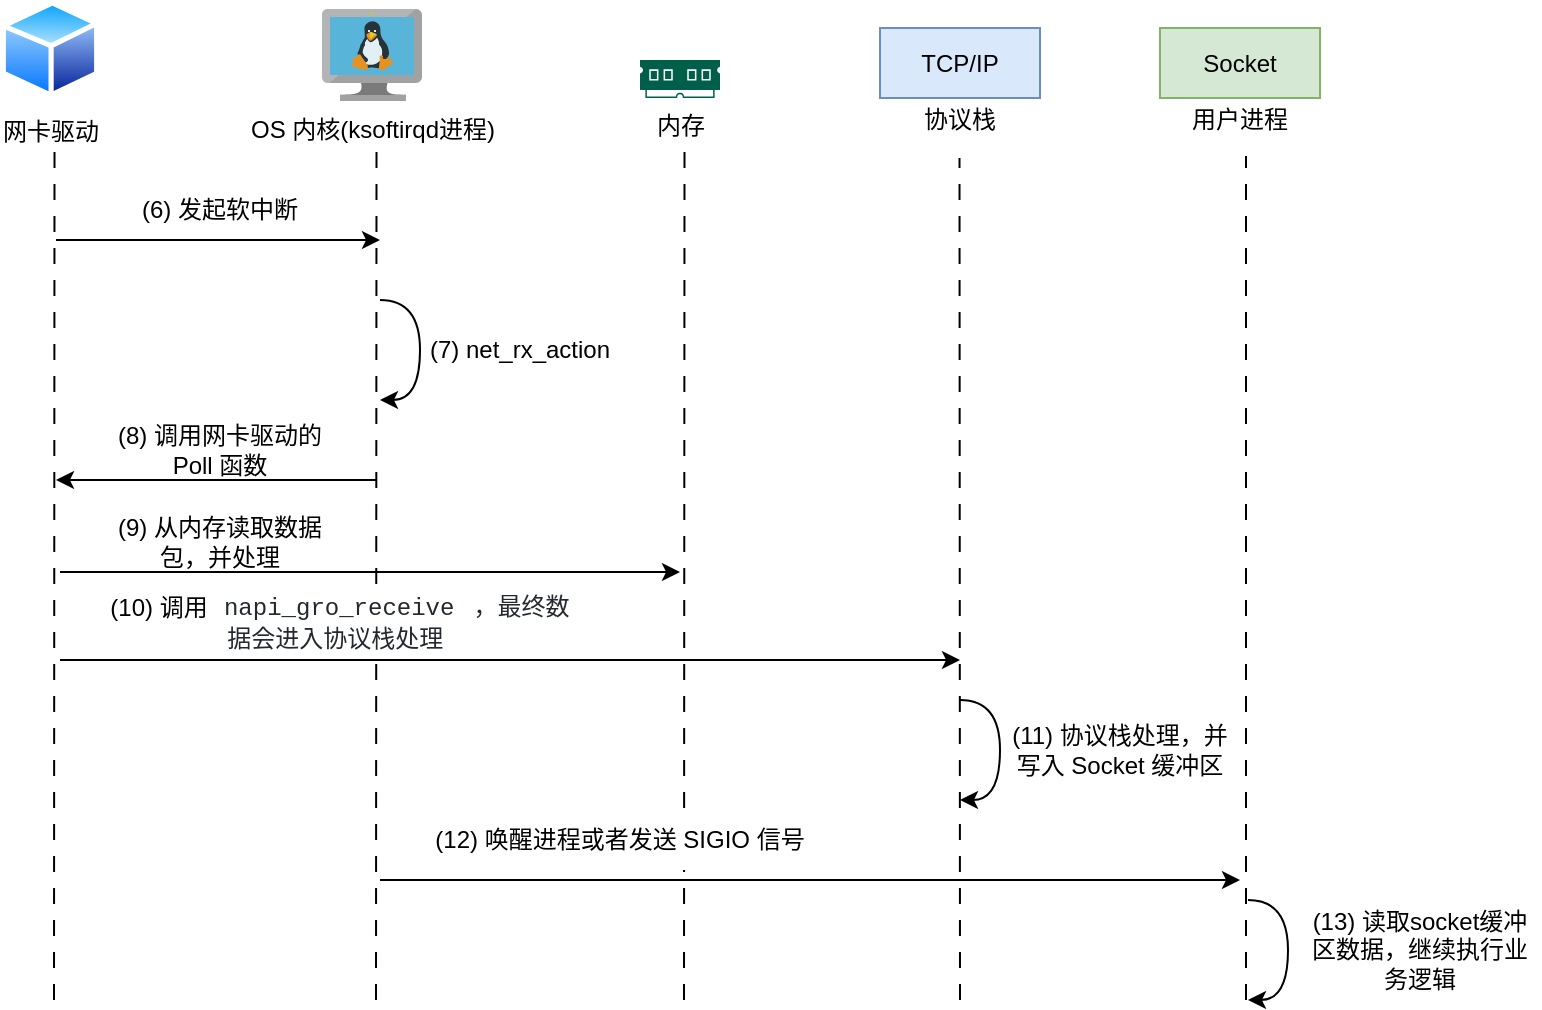 <mxfile version="28.2.3">
  <diagram name="第 1 页" id="maNNkG_r6z7QPwU_y16h">
    <mxGraphModel dx="136" dy="356" grid="1" gridSize="10" guides="1" tooltips="1" connect="1" arrows="1" fold="1" page="1" pageScale="1" pageWidth="827" pageHeight="1169" math="0" shadow="0">
      <root>
        <mxCell id="0" />
        <mxCell id="1" parent="0" />
        <mxCell id="jV5T9jbEFJ-V-oeCtexK-3" value="OS 内核(ksoftirqd进程)" style="image;sketch=0;aspect=fixed;html=1;points=[];align=center;fontSize=12;image=img/lib/mscae/VM_Linux.svg;" vertex="1" parent="1">
          <mxGeometry x="1191" y="154.5" width="50" height="46" as="geometry" />
        </mxCell>
        <mxCell id="jV5T9jbEFJ-V-oeCtexK-4" value="内存" style="sketch=0;pointerEvents=1;shadow=0;dashed=0;html=1;strokeColor=none;fillColor=#005F4B;labelPosition=center;verticalLabelPosition=bottom;verticalAlign=top;align=center;outlineConnect=0;shape=mxgraph.veeam2.ram;" vertex="1" parent="1">
          <mxGeometry x="1350" y="180" width="40" height="19" as="geometry" />
        </mxCell>
        <mxCell id="jV5T9jbEFJ-V-oeCtexK-11" value="" style="endArrow=none;html=1;rounded=0;dashed=1;dashPattern=8 8;" edge="1" parent="1">
          <mxGeometry width="50" height="50" relative="1" as="geometry">
            <mxPoint x="1372" y="650" as="sourcePoint" />
            <mxPoint x="1372.256" y="224.5" as="targetPoint" />
          </mxGeometry>
        </mxCell>
        <mxCell id="jV5T9jbEFJ-V-oeCtexK-14" value="" style="endArrow=none;html=1;rounded=0;dashed=1;dashPattern=8 8;" edge="1" parent="1">
          <mxGeometry width="50" height="50" relative="1" as="geometry">
            <mxPoint x="1218" y="650" as="sourcePoint" />
            <mxPoint x="1218.256" y="224.5" as="targetPoint" />
          </mxGeometry>
        </mxCell>
        <mxCell id="jV5T9jbEFJ-V-oeCtexK-19" value="网卡驱动" style="image;aspect=fixed;perimeter=ellipsePerimeter;html=1;align=center;shadow=0;dashed=0;spacingTop=3;image=img/lib/active_directory/generic_node.svg;" vertex="1" parent="1">
          <mxGeometry x="1030" y="150" width="50" height="49" as="geometry" />
        </mxCell>
        <mxCell id="jV5T9jbEFJ-V-oeCtexK-20" value="" style="endArrow=none;html=1;rounded=0;dashed=1;dashPattern=8 8;" edge="1" parent="1">
          <mxGeometry width="50" height="50" relative="1" as="geometry">
            <mxPoint x="1057" y="650" as="sourcePoint" />
            <mxPoint x="1057.256" y="224.5" as="targetPoint" />
          </mxGeometry>
        </mxCell>
        <mxCell id="jV5T9jbEFJ-V-oeCtexK-23" value="" style="endArrow=classic;html=1;rounded=0;" edge="1" parent="1">
          <mxGeometry width="50" height="50" relative="1" as="geometry">
            <mxPoint x="1058" y="270" as="sourcePoint" />
            <mxPoint x="1220" y="270" as="targetPoint" />
          </mxGeometry>
        </mxCell>
        <mxCell id="jV5T9jbEFJ-V-oeCtexK-24" value="(6) 发起软中断" style="text;strokeColor=none;align=center;fillColor=none;html=1;verticalAlign=middle;whiteSpace=wrap;rounded=0;" vertex="1" parent="1">
          <mxGeometry x="1080" y="240" width="120" height="30" as="geometry" />
        </mxCell>
        <mxCell id="jV5T9jbEFJ-V-oeCtexK-25" value="" style="endArrow=classic;html=1;rounded=0;edgeStyle=orthogonalEdgeStyle;curved=1;" edge="1" parent="1">
          <mxGeometry width="50" height="50" relative="1" as="geometry">
            <mxPoint x="1220" y="300" as="sourcePoint" />
            <mxPoint x="1220" y="350" as="targetPoint" />
            <Array as="points">
              <mxPoint x="1240" y="300" />
              <mxPoint x="1240" y="350" />
            </Array>
          </mxGeometry>
        </mxCell>
        <mxCell id="jV5T9jbEFJ-V-oeCtexK-26" value="(7) net_rx_action" style="text;strokeColor=none;align=center;fillColor=none;html=1;verticalAlign=middle;whiteSpace=wrap;rounded=0;" vertex="1" parent="1">
          <mxGeometry x="1230" y="310" width="120" height="30" as="geometry" />
        </mxCell>
        <mxCell id="jV5T9jbEFJ-V-oeCtexK-27" value="" style="endArrow=classic;html=1;rounded=0;" edge="1" parent="1">
          <mxGeometry width="50" height="50" relative="1" as="geometry">
            <mxPoint x="1218" y="390" as="sourcePoint" />
            <mxPoint x="1058" y="390" as="targetPoint" />
          </mxGeometry>
        </mxCell>
        <mxCell id="jV5T9jbEFJ-V-oeCtexK-28" value="(8) 调用网卡驱动的 Poll 函数" style="text;strokeColor=none;align=center;fillColor=none;html=1;verticalAlign=middle;whiteSpace=wrap;rounded=0;" vertex="1" parent="1">
          <mxGeometry x="1080" y="360" width="120" height="30" as="geometry" />
        </mxCell>
        <mxCell id="jV5T9jbEFJ-V-oeCtexK-29" value="" style="endArrow=classic;html=1;rounded=0;" edge="1" parent="1">
          <mxGeometry width="50" height="50" relative="1" as="geometry">
            <mxPoint x="1060" y="436" as="sourcePoint" />
            <mxPoint x="1370" y="436" as="targetPoint" />
          </mxGeometry>
        </mxCell>
        <mxCell id="jV5T9jbEFJ-V-oeCtexK-30" value="(9) 从内存读取数据包，并处理" style="text;strokeColor=none;align=center;fillColor=none;html=1;verticalAlign=middle;whiteSpace=wrap;rounded=0;" vertex="1" parent="1">
          <mxGeometry x="1080" y="406" width="120" height="30" as="geometry" />
        </mxCell>
        <mxCell id="jV5T9jbEFJ-V-oeCtexK-31" value="TCP/IP" style="rounded=0;whiteSpace=wrap;html=1;fillColor=#dae8fc;strokeColor=#6c8ebf;" vertex="1" parent="1">
          <mxGeometry x="1470" y="164" width="80" height="35" as="geometry" />
        </mxCell>
        <mxCell id="jV5T9jbEFJ-V-oeCtexK-32" value="协议栈" style="text;strokeColor=none;align=center;fillColor=none;html=1;verticalAlign=middle;whiteSpace=wrap;rounded=0;" vertex="1" parent="1">
          <mxGeometry x="1480" y="200.5" width="60" height="19.5" as="geometry" />
        </mxCell>
        <mxCell id="jV5T9jbEFJ-V-oeCtexK-33" value="" style="endArrow=none;html=1;rounded=0;dashed=1;dashPattern=8 8;" edge="1" parent="1">
          <mxGeometry width="50" height="50" relative="1" as="geometry">
            <mxPoint x="1510" y="650" as="sourcePoint" />
            <mxPoint x="1509.756" y="229" as="targetPoint" />
          </mxGeometry>
        </mxCell>
        <mxCell id="jV5T9jbEFJ-V-oeCtexK-34" value="" style="endArrow=classic;html=1;rounded=0;" edge="1" parent="1">
          <mxGeometry width="50" height="50" relative="1" as="geometry">
            <mxPoint x="1060" y="480" as="sourcePoint" />
            <mxPoint x="1510" y="480" as="targetPoint" />
          </mxGeometry>
        </mxCell>
        <mxCell id="jV5T9jbEFJ-V-oeCtexK-35" value="&lt;font&gt;(10) 调用&amp;nbsp;&lt;code style=&quot;font-family: ui-monospace, SFMono-Regular, &amp;quot;SF Mono&amp;quot;, Menlo, Consolas, &amp;quot;Liberation Mono&amp;quot;, monospace; padding: 0.2em 0.4em; margin: 0px; background-color: var(--color-neutral-muted); border-radius: 6px; color: rgb(36, 41, 47); text-align: left;&quot;&gt;napi_gro_receive&lt;/code&gt;&lt;code style=&quot;padding: 0.2em 0.4em; margin: 0px; border-radius: 6px; color: rgb(36, 41, 47); text-align: left; background-color: rgb(255, 255, 255);&quot;&gt;&lt;font style=&quot;&quot; face=&quot;-apple-system, BlinkMacSystemFont, 微软雅黑, PingFang SC, Helvetica, Arial, Hiragino Sans GB, Microsoft YaHei, SimSun, 宋体, Heiti, 黑体, sans-serif&quot;&gt;，最终数据会进入协议栈处理&lt;/font&gt;&lt;/code&gt;&lt;/font&gt;" style="text;strokeColor=none;align=center;fillColor=default;html=1;verticalAlign=middle;whiteSpace=wrap;rounded=0;" vertex="1" parent="1">
          <mxGeometry x="1080" y="446" width="240" height="30" as="geometry" />
        </mxCell>
        <mxCell id="jV5T9jbEFJ-V-oeCtexK-36" value="Socket" style="rounded=0;whiteSpace=wrap;html=1;fillColor=#d5e8d4;strokeColor=#82b366;" vertex="1" parent="1">
          <mxGeometry x="1610" y="164" width="80" height="35" as="geometry" />
        </mxCell>
        <mxCell id="jV5T9jbEFJ-V-oeCtexK-37" value="用户进程" style="text;strokeColor=none;align=center;fillColor=none;html=1;verticalAlign=middle;whiteSpace=wrap;rounded=0;" vertex="1" parent="1">
          <mxGeometry x="1620" y="200.5" width="60" height="19.5" as="geometry" />
        </mxCell>
        <mxCell id="jV5T9jbEFJ-V-oeCtexK-38" value="" style="endArrow=none;html=1;rounded=0;dashed=1;dashPattern=8 8;" edge="1" parent="1">
          <mxGeometry width="50" height="50" relative="1" as="geometry">
            <mxPoint x="1653" y="650" as="sourcePoint" />
            <mxPoint x="1653" y="228" as="targetPoint" />
          </mxGeometry>
        </mxCell>
        <mxCell id="jV5T9jbEFJ-V-oeCtexK-40" value="" style="endArrow=classic;html=1;rounded=0;edgeStyle=orthogonalEdgeStyle;curved=1;" edge="1" parent="1">
          <mxGeometry width="50" height="50" relative="1" as="geometry">
            <mxPoint x="1510" y="500" as="sourcePoint" />
            <mxPoint x="1510" y="550" as="targetPoint" />
            <Array as="points">
              <mxPoint x="1530" y="500" />
              <mxPoint x="1530" y="550" />
            </Array>
          </mxGeometry>
        </mxCell>
        <mxCell id="jV5T9jbEFJ-V-oeCtexK-41" value="(11) 协议栈处理，并写入 Socket 缓冲区" style="text;strokeColor=none;align=center;fillColor=none;html=1;verticalAlign=middle;whiteSpace=wrap;rounded=0;" vertex="1" parent="1">
          <mxGeometry x="1530" y="510" width="120" height="30" as="geometry" />
        </mxCell>
        <mxCell id="jV5T9jbEFJ-V-oeCtexK-42" value="" style="endArrow=classic;html=1;rounded=0;" edge="1" parent="1">
          <mxGeometry width="50" height="50" relative="1" as="geometry">
            <mxPoint x="1220" y="590" as="sourcePoint" />
            <mxPoint x="1650" y="590" as="targetPoint" />
          </mxGeometry>
        </mxCell>
        <mxCell id="jV5T9jbEFJ-V-oeCtexK-43" value="(12) 唤醒进程或者发送 SIGIO 信号" style="text;strokeColor=none;align=center;fillColor=default;html=1;verticalAlign=middle;whiteSpace=wrap;rounded=0;" vertex="1" parent="1">
          <mxGeometry x="1230" y="555" width="220" height="30" as="geometry" />
        </mxCell>
        <mxCell id="jV5T9jbEFJ-V-oeCtexK-44" value="" style="endArrow=classic;html=1;rounded=0;edgeStyle=orthogonalEdgeStyle;curved=1;" edge="1" parent="1">
          <mxGeometry width="50" height="50" relative="1" as="geometry">
            <mxPoint x="1654" y="600" as="sourcePoint" />
            <mxPoint x="1654" y="650" as="targetPoint" />
            <Array as="points">
              <mxPoint x="1674" y="600" />
              <mxPoint x="1674" y="650" />
            </Array>
          </mxGeometry>
        </mxCell>
        <mxCell id="jV5T9jbEFJ-V-oeCtexK-45" value="(13) 读取socket缓冲区数据，继续执行业务逻辑" style="text;strokeColor=none;align=center;fillColor=none;html=1;verticalAlign=middle;whiteSpace=wrap;rounded=0;" vertex="1" parent="1">
          <mxGeometry x="1680" y="610" width="120" height="30" as="geometry" />
        </mxCell>
      </root>
    </mxGraphModel>
  </diagram>
</mxfile>
